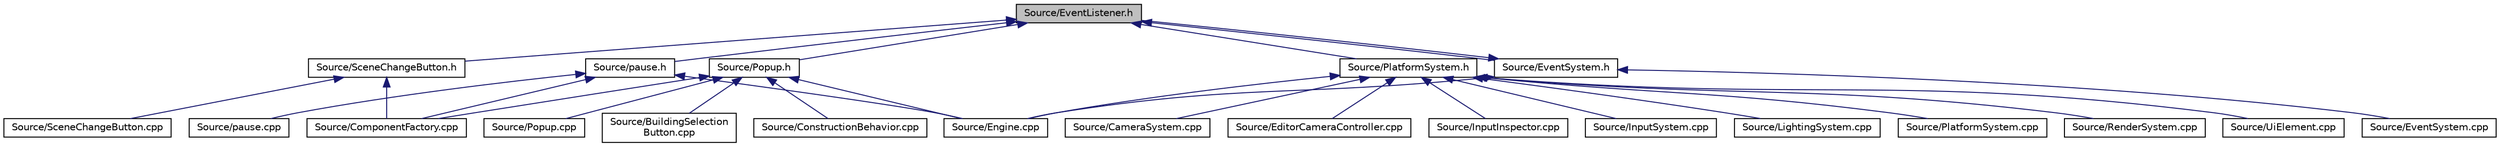 digraph "Source/EventListener.h"
{
 // LATEX_PDF_SIZE
  edge [fontname="Helvetica",fontsize="10",labelfontname="Helvetica",labelfontsize="10"];
  node [fontname="Helvetica",fontsize="10",shape=record];
  Node1 [label="Source/EventListener.h",height=0.2,width=0.4,color="black", fillcolor="grey75", style="filled", fontcolor="black",tooltip="class that listens for specific events from the EventSystem"];
  Node1 -> Node2 [dir="back",color="midnightblue",fontsize="10",style="solid"];
  Node2 [label="Source/EventSystem.h",height=0.2,width=0.4,color="black", fillcolor="white", style="filled",URL="$EventSystem_8h.html",tooltip="System that handles Events and EventListeners."];
  Node2 -> Node3 [dir="back",color="midnightblue",fontsize="10",style="solid"];
  Node3 [label="Source/Engine.cpp",height=0.2,width=0.4,color="black", fillcolor="white", style="filled",URL="$Engine_8cpp.html",tooltip="Engine class."];
  Node2 -> Node1 [dir="back",color="midnightblue",fontsize="10",style="solid"];
  Node2 -> Node4 [dir="back",color="midnightblue",fontsize="10",style="solid"];
  Node4 [label="Source/EventSystem.cpp",height=0.2,width=0.4,color="black", fillcolor="white", style="filled",URL="$EventSystem_8cpp.html",tooltip="System that handles Events and EventListeners."];
  Node1 -> Node5 [dir="back",color="midnightblue",fontsize="10",style="solid"];
  Node5 [label="Source/pause.h",height=0.2,width=0.4,color="black", fillcolor="white", style="filled",URL="$pause_8h.html",tooltip="component that pauses the game"];
  Node5 -> Node6 [dir="back",color="midnightblue",fontsize="10",style="solid"];
  Node6 [label="Source/ComponentFactory.cpp",height=0.2,width=0.4,color="black", fillcolor="white", style="filled",URL="$ComponentFactory_8cpp.html",tooltip="Definitions for the component factory class."];
  Node5 -> Node3 [dir="back",color="midnightblue",fontsize="10",style="solid"];
  Node5 -> Node7 [dir="back",color="midnightblue",fontsize="10",style="solid"];
  Node7 [label="Source/pause.cpp",height=0.2,width=0.4,color="black", fillcolor="white", style="filled",URL="$pause_8cpp.html",tooltip="Component that pauses the game when the PauseComponent button is pressed."];
  Node1 -> Node8 [dir="back",color="midnightblue",fontsize="10",style="solid"];
  Node8 [label="Source/PlatformSystem.h",height=0.2,width=0.4,color="black", fillcolor="white", style="filled",URL="$PlatformSystem_8h.html",tooltip="Patform System class: initializes window and graphics (GLFW and GLEW), shuts them down on exit."];
  Node8 -> Node9 [dir="back",color="midnightblue",fontsize="10",style="solid"];
  Node9 [label="Source/CameraSystem.cpp",height=0.2,width=0.4,color="black", fillcolor="white", style="filled",URL="$CameraSystem_8cpp.html",tooltip="System that handles the camera and coordinate systems / spaces."];
  Node8 -> Node10 [dir="back",color="midnightblue",fontsize="10",style="solid"];
  Node10 [label="Source/EditorCameraController.cpp",height=0.2,width=0.4,color="black", fillcolor="white", style="filled",URL="$EditorCameraController_8cpp.html",tooltip="controls the camera while in the editor"];
  Node8 -> Node3 [dir="back",color="midnightblue",fontsize="10",style="solid"];
  Node8 -> Node11 [dir="back",color="midnightblue",fontsize="10",style="solid"];
  Node11 [label="Source/InputInspector.cpp",height=0.2,width=0.4,color="black", fillcolor="white", style="filled",URL="$InputInspector_8cpp.html",tooltip="Input system addition, holds Action and Debug info."];
  Node8 -> Node12 [dir="back",color="midnightblue",fontsize="10",style="solid"];
  Node12 [label="Source/InputSystem.cpp",height=0.2,width=0.4,color="black", fillcolor="white", style="filled",URL="$InputSystem_8cpp.html",tooltip="Input system, m_Handles key and mouse inputs."];
  Node8 -> Node13 [dir="back",color="midnightblue",fontsize="10",style="solid"];
  Node13 [label="Source/LightingSystem.cpp",height=0.2,width=0.4,color="black", fillcolor="white", style="filled",URL="$LightingSystem_8cpp.html",tooltip="Renders lights in the scene."];
  Node8 -> Node14 [dir="back",color="midnightblue",fontsize="10",style="solid"];
  Node14 [label="Source/PlatformSystem.cpp",height=0.2,width=0.4,color="black", fillcolor="white", style="filled",URL="$PlatformSystem_8cpp.html",tooltip="Patform System class: initializes window and graphics (GLFW and GLEW), shuts them down on exit."];
  Node8 -> Node15 [dir="back",color="midnightblue",fontsize="10",style="solid"];
  Node15 [label="Source/RenderSystem.cpp",height=0.2,width=0.4,color="black", fillcolor="white", style="filled",URL="$RenderSystem_8cpp.html",tooltip="System responsible for drawing sprites and basic shapes."];
  Node8 -> Node16 [dir="back",color="midnightblue",fontsize="10",style="solid"];
  Node16 [label="Source/UiElement.cpp",height=0.2,width=0.4,color="black", fillcolor="white", style="filled",URL="$UiElement_8cpp.html",tooltip="Ui element component."];
  Node1 -> Node17 [dir="back",color="midnightblue",fontsize="10",style="solid"];
  Node17 [label="Source/Popup.h",height=0.2,width=0.4,color="black", fillcolor="white", style="filled",URL="$Popup_8h.html",tooltip="A popup is a behavior that will show a popup when a button is pressed."];
  Node17 -> Node18 [dir="back",color="midnightblue",fontsize="10",style="solid"];
  Node18 [label="Source/BuildingSelection\lButton.cpp",height=0.2,width=0.4,color="black", fillcolor="white", style="filled",URL="$BuildingSelectionButton_8cpp.html",tooltip="button that selects which building the ConstructionManager should place"];
  Node17 -> Node6 [dir="back",color="midnightblue",fontsize="10",style="solid"];
  Node17 -> Node19 [dir="back",color="midnightblue",fontsize="10",style="solid"];
  Node19 [label="Source/ConstructionBehavior.cpp",height=0.2,width=0.4,color="black", fillcolor="white", style="filled",URL="$ConstructionBehavior_8cpp.html",tooltip="handles the construction of towers and modification of terrain"];
  Node17 -> Node3 [dir="back",color="midnightblue",fontsize="10",style="solid"];
  Node17 -> Node20 [dir="back",color="midnightblue",fontsize="10",style="solid"];
  Node20 [label="Source/Popup.cpp",height=0.2,width=0.4,color="black", fillcolor="white", style="filled",URL="$Popup_8cpp.html",tooltip="DESCRIPTION HERE."];
  Node1 -> Node21 [dir="back",color="midnightblue",fontsize="10",style="solid"];
  Node21 [label="Source/SceneChangeButton.h",height=0.2,width=0.4,color="black", fillcolor="white", style="filled",URL="$SceneChangeButton_8h.html",tooltip="Component that changes the scene when clicked."];
  Node21 -> Node6 [dir="back",color="midnightblue",fontsize="10",style="solid"];
  Node21 -> Node22 [dir="back",color="midnightblue",fontsize="10",style="solid"];
  Node22 [label="Source/SceneChangeButton.cpp",height=0.2,width=0.4,color="black", fillcolor="white", style="filled",URL="$SceneChangeButton_8cpp.html",tooltip="Component that changes the scene when clicked."];
}
